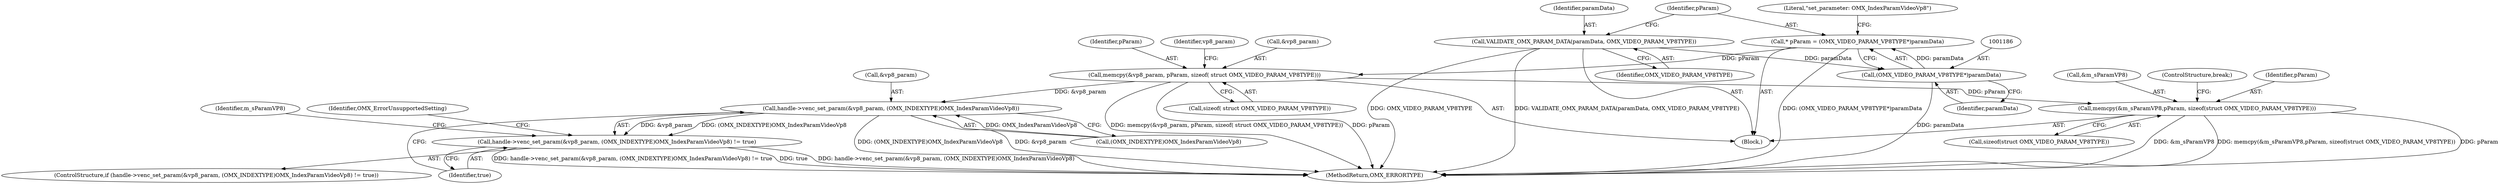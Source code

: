 digraph "0_Android_89913d7df36dbeb458ce165856bd6505a2ec647d_2@pointer" {
"1001183" [label="(Call,* pParam = (OMX_VIDEO_PARAM_VP8TYPE*)paramData)"];
"1001185" [label="(Call,(OMX_VIDEO_PARAM_VP8TYPE*)paramData)"];
"1001179" [label="(Call,VALIDATE_OMX_PARAM_DATA(paramData, OMX_VIDEO_PARAM_VP8TYPE))"];
"1001210" [label="(Call,memcpy(&vp8_param, pParam, sizeof( struct OMX_VIDEO_PARAM_VP8TYPE)))"];
"1001218" [label="(Call,handle->venc_set_param(&vp8_param, (OMX_INDEXTYPE)OMX_IndexParamVideoVp8))"];
"1001217" [label="(Call,handle->venc_set_param(&vp8_param, (OMX_INDEXTYPE)OMX_IndexParamVideoVp8) != true)"];
"1001228" [label="(Call,memcpy(&m_sParamVP8,pParam, sizeof(struct OMX_VIDEO_PARAM_VP8TYPE)))"];
"1001229" [label="(Call,&m_sParamVP8)"];
"1001185" [label="(Call,(OMX_VIDEO_PARAM_VP8TYPE*)paramData)"];
"1001221" [label="(Call,(OMX_INDEXTYPE)OMX_IndexParamVideoVp8)"];
"1001230" [label="(Identifier,m_sParamVP8)"];
"1001190" [label="(Literal,\"set_parameter: OMX_IndexParamVideoVp8\")"];
"1001181" [label="(Identifier,OMX_VIDEO_PARAM_VP8TYPE)"];
"1001219" [label="(Call,&vp8_param)"];
"1001220" [label="(Identifier,vp8_param)"];
"1001216" [label="(ControlStructure,if (handle->venc_set_param(&vp8_param, (OMX_INDEXTYPE)OMX_IndexParamVideoVp8) != true))"];
"1001232" [label="(Call,sizeof(struct OMX_VIDEO_PARAM_VP8TYPE))"];
"1001217" [label="(Call,handle->venc_set_param(&vp8_param, (OMX_INDEXTYPE)OMX_IndexParamVideoVp8) != true)"];
"1001211" [label="(Call,&vp8_param)"];
"1001227" [label="(Identifier,OMX_ErrorUnsupportedSetting)"];
"1001180" [label="(Identifier,paramData)"];
"1001228" [label="(Call,memcpy(&m_sParamVP8,pParam, sizeof(struct OMX_VIDEO_PARAM_VP8TYPE)))"];
"1001213" [label="(Identifier,pParam)"];
"1001234" [label="(ControlStructure,break;)"];
"1001214" [label="(Call,sizeof( struct OMX_VIDEO_PARAM_VP8TYPE))"];
"1001183" [label="(Call,* pParam = (OMX_VIDEO_PARAM_VP8TYPE*)paramData)"];
"1001184" [label="(Identifier,pParam)"];
"1001231" [label="(Identifier,pParam)"];
"1002951" [label="(MethodReturn,OMX_ERRORTYPE)"];
"1001178" [label="(Block,)"];
"1001187" [label="(Identifier,paramData)"];
"1001179" [label="(Call,VALIDATE_OMX_PARAM_DATA(paramData, OMX_VIDEO_PARAM_VP8TYPE))"];
"1001210" [label="(Call,memcpy(&vp8_param, pParam, sizeof( struct OMX_VIDEO_PARAM_VP8TYPE)))"];
"1001218" [label="(Call,handle->venc_set_param(&vp8_param, (OMX_INDEXTYPE)OMX_IndexParamVideoVp8))"];
"1001224" [label="(Identifier,true)"];
"1001183" -> "1001178"  [label="AST: "];
"1001183" -> "1001185"  [label="CFG: "];
"1001184" -> "1001183"  [label="AST: "];
"1001185" -> "1001183"  [label="AST: "];
"1001190" -> "1001183"  [label="CFG: "];
"1001183" -> "1002951"  [label="DDG: (OMX_VIDEO_PARAM_VP8TYPE*)paramData"];
"1001185" -> "1001183"  [label="DDG: paramData"];
"1001183" -> "1001210"  [label="DDG: pParam"];
"1001185" -> "1001187"  [label="CFG: "];
"1001186" -> "1001185"  [label="AST: "];
"1001187" -> "1001185"  [label="AST: "];
"1001185" -> "1002951"  [label="DDG: paramData"];
"1001179" -> "1001185"  [label="DDG: paramData"];
"1001179" -> "1001178"  [label="AST: "];
"1001179" -> "1001181"  [label="CFG: "];
"1001180" -> "1001179"  [label="AST: "];
"1001181" -> "1001179"  [label="AST: "];
"1001184" -> "1001179"  [label="CFG: "];
"1001179" -> "1002951"  [label="DDG: VALIDATE_OMX_PARAM_DATA(paramData, OMX_VIDEO_PARAM_VP8TYPE)"];
"1001179" -> "1002951"  [label="DDG: OMX_VIDEO_PARAM_VP8TYPE"];
"1001210" -> "1001178"  [label="AST: "];
"1001210" -> "1001214"  [label="CFG: "];
"1001211" -> "1001210"  [label="AST: "];
"1001213" -> "1001210"  [label="AST: "];
"1001214" -> "1001210"  [label="AST: "];
"1001220" -> "1001210"  [label="CFG: "];
"1001210" -> "1002951"  [label="DDG: pParam"];
"1001210" -> "1002951"  [label="DDG: memcpy(&vp8_param, pParam, sizeof( struct OMX_VIDEO_PARAM_VP8TYPE))"];
"1001210" -> "1001218"  [label="DDG: &vp8_param"];
"1001210" -> "1001228"  [label="DDG: pParam"];
"1001218" -> "1001217"  [label="AST: "];
"1001218" -> "1001221"  [label="CFG: "];
"1001219" -> "1001218"  [label="AST: "];
"1001221" -> "1001218"  [label="AST: "];
"1001224" -> "1001218"  [label="CFG: "];
"1001218" -> "1002951"  [label="DDG: (OMX_INDEXTYPE)OMX_IndexParamVideoVp8"];
"1001218" -> "1002951"  [label="DDG: &vp8_param"];
"1001218" -> "1001217"  [label="DDG: &vp8_param"];
"1001218" -> "1001217"  [label="DDG: (OMX_INDEXTYPE)OMX_IndexParamVideoVp8"];
"1001221" -> "1001218"  [label="DDG: OMX_IndexParamVideoVp8"];
"1001217" -> "1001216"  [label="AST: "];
"1001217" -> "1001224"  [label="CFG: "];
"1001224" -> "1001217"  [label="AST: "];
"1001227" -> "1001217"  [label="CFG: "];
"1001230" -> "1001217"  [label="CFG: "];
"1001217" -> "1002951"  [label="DDG: handle->venc_set_param(&vp8_param, (OMX_INDEXTYPE)OMX_IndexParamVideoVp8)"];
"1001217" -> "1002951"  [label="DDG: handle->venc_set_param(&vp8_param, (OMX_INDEXTYPE)OMX_IndexParamVideoVp8) != true"];
"1001217" -> "1002951"  [label="DDG: true"];
"1001228" -> "1001178"  [label="AST: "];
"1001228" -> "1001232"  [label="CFG: "];
"1001229" -> "1001228"  [label="AST: "];
"1001231" -> "1001228"  [label="AST: "];
"1001232" -> "1001228"  [label="AST: "];
"1001234" -> "1001228"  [label="CFG: "];
"1001228" -> "1002951"  [label="DDG: &m_sParamVP8"];
"1001228" -> "1002951"  [label="DDG: memcpy(&m_sParamVP8,pParam, sizeof(struct OMX_VIDEO_PARAM_VP8TYPE))"];
"1001228" -> "1002951"  [label="DDG: pParam"];
}

